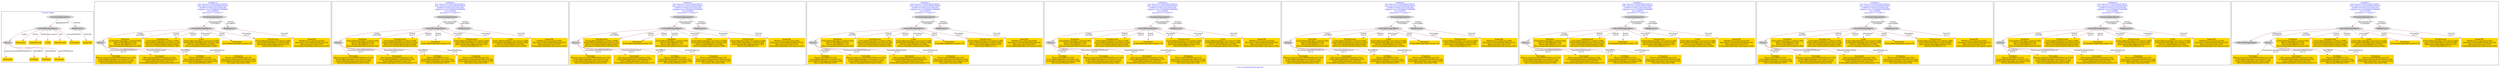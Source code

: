 digraph n0 {
fontcolor="blue"
remincross="true"
label="s13-s-art-institute-of-chicago.xml"
subgraph cluster_0 {
label="1-correct model"
n2[style="filled",color="white",fillcolor="lightgray",label="CulturalHeritageObject1"];
n3[style="filled",color="white",fillcolor="lightgray",label="Person1"];
n4[shape="plaintext",style="filled",fillcolor="gold",label="Dimensions"];
n5[shape="plaintext",style="filled",fillcolor="gold",label="Typeofartwork"];
n6[shape="plaintext",style="filled",fillcolor="gold",label="Credit"];
n7[shape="plaintext",style="filled",fillcolor="gold",label="Titleofartwork"];
n8[shape="plaintext",style="filled",fillcolor="gold",label="Accessionid"];
n9[shape="plaintext",style="filled",fillcolor="gold",label="Nationality"];
n10[shape="plaintext",style="filled",fillcolor="gold",label="birthDate"];
n11[shape="plaintext",style="filled",fillcolor="gold",label="deathDate"];
n12[shape="plaintext",style="filled",fillcolor="gold",label="Artistname"];
n13[style="filled",color="white",fillcolor="lightgray",label="EuropeanaAggregation1"];
n14[style="filled",color="white",fillcolor="lightgray",label="WebResource1"];
n15[shape="plaintext",style="filled",fillcolor="gold",label="ImageURL"];
}
subgraph cluster_1 {
label="candidate 0\nlink coherence:0.9230769230769231\nnode coherence:0.9230769230769231\nconfidence:0.6021165147933194\nmapping score:0.6250644792900809\ncost:12.98044\n-precision:0.77-recall:0.77"
n17[style="filled",color="white",fillcolor="lightgray",label="CulturalHeritageObject1"];
n18[style="filled",color="white",fillcolor="lightgray",label="Person1"];
n19[style="filled",color="white",fillcolor="lightgray",label="EuropeanaAggregation1"];
n20[style="filled",color="white",fillcolor="lightgray",label="WebResource1"];
n21[shape="plaintext",style="filled",fillcolor="gold",label="deathDate\n[CulturalHeritageObject,created,0.505]\n[Person,dateOfDeath,0.314]\n[Person,dateOfBirth,0.119]\n[Person,biographicalInformation,0.062]"];
n22[shape="plaintext",style="filled",fillcolor="gold",label="ImageURL\n[WebResource,classLink,0.954]\n[Document,columnSubClassOfLink,0.03]\n[Document,classLink,0.015]\n[CulturalHeritageObject,description,0.001]"];
n23[shape="plaintext",style="filled",fillcolor="gold",label="Typeofartwork\n[CulturalHeritageObject,medium,0.838]\n[CulturalHeritageObject,description,0.152]\n[Person,biographicalInformation,0.008]\n[Document,columnSubClassOfLink,0.001]"];
n24[shape="plaintext",style="filled",fillcolor="gold",label="Nationality\n[Person,countryAssociatedWithThePerson,0.725]\n[CulturalHeritageObject,provenance,0.114]\n[CulturalHeritageObject,description,0.097]\n[Person,biographicalInformation,0.063]"];
n25[shape="plaintext",style="filled",fillcolor="gold",label="Credit\n[CulturalHeritageObject,provenance,0.438]\n[CulturalHeritageObject,description,0.383]\n[Person,nameOfThePerson,0.092]\n[Person,biographicalInformation,0.088]"];
n26[shape="plaintext",style="filled",fillcolor="gold",label="Accessionid\n[Person,biographicalInformation,0.324]\n[CulturalHeritageObject,rightsHolder,0.25]\n[CulturalHeritageObject,title,0.25]\n[CulturalHeritageObject,accessionNumber,0.177]"];
n27[shape="plaintext",style="filled",fillcolor="gold",label="birthDate\n[Person,dateOfBirth,0.532]\n[CulturalHeritageObject,created,0.331]\n[CulturalHeritageObject,description,0.08]\n[Person,dateOfDeath,0.057]"];
n28[shape="plaintext",style="filled",fillcolor="gold",label="Artistname\n[Person,nameOfThePerson,0.34]\n[Document,columnSubClassOfLink,0.239]\n[CulturalHeritageObject,description,0.235]\n[Document,classLink,0.186]"];
n29[shape="plaintext",style="filled",fillcolor="gold",label="Dimensions\n[CulturalHeritageObject,extent,1.0]"];
n30[shape="plaintext",style="filled",fillcolor="gold",label="Titleofartwork\n[CulturalHeritageObject,description,0.364]\n[CulturalHeritageObject,created,0.299]\n[Person,biographicalInformation,0.227]\n[Person,dateOfBirth,0.11]"];
}
subgraph cluster_2 {
label="candidate 1\nlink coherence:0.9230769230769231\nnode coherence:0.9230769230769231\nconfidence:0.6021165147933194\nmapping score:0.6250644792900809\ncost:12.98044\n-precision:0.77-recall:0.77"
n32[style="filled",color="white",fillcolor="lightgray",label="CulturalHeritageObject1"];
n33[style="filled",color="white",fillcolor="lightgray",label="Person1"];
n34[style="filled",color="white",fillcolor="lightgray",label="EuropeanaAggregation1"];
n35[style="filled",color="white",fillcolor="lightgray",label="WebResource1"];
n36[shape="plaintext",style="filled",fillcolor="gold",label="deathDate\n[CulturalHeritageObject,created,0.505]\n[Person,dateOfDeath,0.314]\n[Person,dateOfBirth,0.119]\n[Person,biographicalInformation,0.062]"];
n37[shape="plaintext",style="filled",fillcolor="gold",label="ImageURL\n[WebResource,classLink,0.954]\n[Document,columnSubClassOfLink,0.03]\n[Document,classLink,0.015]\n[CulturalHeritageObject,description,0.001]"];
n38[shape="plaintext",style="filled",fillcolor="gold",label="Typeofartwork\n[CulturalHeritageObject,medium,0.838]\n[CulturalHeritageObject,description,0.152]\n[Person,biographicalInformation,0.008]\n[Document,columnSubClassOfLink,0.001]"];
n39[shape="plaintext",style="filled",fillcolor="gold",label="Nationality\n[Person,countryAssociatedWithThePerson,0.725]\n[CulturalHeritageObject,provenance,0.114]\n[CulturalHeritageObject,description,0.097]\n[Person,biographicalInformation,0.063]"];
n40[shape="plaintext",style="filled",fillcolor="gold",label="Accessionid\n[Person,biographicalInformation,0.324]\n[CulturalHeritageObject,rightsHolder,0.25]\n[CulturalHeritageObject,title,0.25]\n[CulturalHeritageObject,accessionNumber,0.177]"];
n41[shape="plaintext",style="filled",fillcolor="gold",label="birthDate\n[Person,dateOfBirth,0.532]\n[CulturalHeritageObject,created,0.331]\n[CulturalHeritageObject,description,0.08]\n[Person,dateOfDeath,0.057]"];
n42[shape="plaintext",style="filled",fillcolor="gold",label="Artistname\n[Person,nameOfThePerson,0.34]\n[Document,columnSubClassOfLink,0.239]\n[CulturalHeritageObject,description,0.235]\n[Document,classLink,0.186]"];
n43[shape="plaintext",style="filled",fillcolor="gold",label="Dimensions\n[CulturalHeritageObject,extent,1.0]"];
n44[shape="plaintext",style="filled",fillcolor="gold",label="Titleofartwork\n[CulturalHeritageObject,description,0.364]\n[CulturalHeritageObject,created,0.299]\n[Person,biographicalInformation,0.227]\n[Person,dateOfBirth,0.11]"];
n45[shape="plaintext",style="filled",fillcolor="gold",label="Credit\n[CulturalHeritageObject,provenance,0.438]\n[CulturalHeritageObject,description,0.383]\n[Person,nameOfThePerson,0.092]\n[Person,biographicalInformation,0.088]"];
}
subgraph cluster_3 {
label="candidate 2\nlink coherence:0.9230769230769231\nnode coherence:0.9230769230769231\nconfidence:0.6021165147933194\nmapping score:0.6250644792900809\ncost:12.98046\n-precision:0.77-recall:0.77"
n47[style="filled",color="white",fillcolor="lightgray",label="CulturalHeritageObject2"];
n48[style="filled",color="white",fillcolor="lightgray",label="Person1"];
n49[style="filled",color="white",fillcolor="lightgray",label="EuropeanaAggregation1"];
n50[style="filled",color="white",fillcolor="lightgray",label="WebResource1"];
n51[shape="plaintext",style="filled",fillcolor="gold",label="Typeofartwork\n[CulturalHeritageObject,medium,0.838]\n[CulturalHeritageObject,description,0.152]\n[Person,biographicalInformation,0.008]\n[Document,columnSubClassOfLink,0.001]"];
n52[shape="plaintext",style="filled",fillcolor="gold",label="Dimensions\n[CulturalHeritageObject,extent,1.0]"];
n53[shape="plaintext",style="filled",fillcolor="gold",label="ImageURL\n[WebResource,classLink,0.954]\n[Document,columnSubClassOfLink,0.03]\n[Document,classLink,0.015]\n[CulturalHeritageObject,description,0.001]"];
n54[shape="plaintext",style="filled",fillcolor="gold",label="deathDate\n[CulturalHeritageObject,created,0.505]\n[Person,dateOfDeath,0.314]\n[Person,dateOfBirth,0.119]\n[Person,biographicalInformation,0.062]"];
n55[shape="plaintext",style="filled",fillcolor="gold",label="Nationality\n[Person,countryAssociatedWithThePerson,0.725]\n[CulturalHeritageObject,provenance,0.114]\n[CulturalHeritageObject,description,0.097]\n[Person,biographicalInformation,0.063]"];
n56[shape="plaintext",style="filled",fillcolor="gold",label="Accessionid\n[Person,biographicalInformation,0.324]\n[CulturalHeritageObject,rightsHolder,0.25]\n[CulturalHeritageObject,title,0.25]\n[CulturalHeritageObject,accessionNumber,0.177]"];
n57[shape="plaintext",style="filled",fillcolor="gold",label="birthDate\n[Person,dateOfBirth,0.532]\n[CulturalHeritageObject,created,0.331]\n[CulturalHeritageObject,description,0.08]\n[Person,dateOfDeath,0.057]"];
n58[shape="plaintext",style="filled",fillcolor="gold",label="Artistname\n[Person,nameOfThePerson,0.34]\n[Document,columnSubClassOfLink,0.239]\n[CulturalHeritageObject,description,0.235]\n[Document,classLink,0.186]"];
n59[shape="plaintext",style="filled",fillcolor="gold",label="Credit\n[CulturalHeritageObject,provenance,0.438]\n[CulturalHeritageObject,description,0.383]\n[Person,nameOfThePerson,0.092]\n[Person,biographicalInformation,0.088]"];
n60[shape="plaintext",style="filled",fillcolor="gold",label="Titleofartwork\n[CulturalHeritageObject,description,0.364]\n[CulturalHeritageObject,created,0.299]\n[Person,biographicalInformation,0.227]\n[Person,dateOfBirth,0.11]"];
}
subgraph cluster_4 {
label="candidate 3\nlink coherence:0.9230769230769231\nnode coherence:0.9230769230769231\nconfidence:0.6021165147933194\nmapping score:0.6250644792900809\ncost:12.98054\n-precision:0.77-recall:0.77"
n62[style="filled",color="white",fillcolor="lightgray",label="CulturalHeritageObject1"];
n63[style="filled",color="white",fillcolor="lightgray",label="Person2"];
n64[style="filled",color="white",fillcolor="lightgray",label="EuropeanaAggregation1"];
n65[style="filled",color="white",fillcolor="lightgray",label="WebResource1"];
n66[shape="plaintext",style="filled",fillcolor="gold",label="deathDate\n[CulturalHeritageObject,created,0.505]\n[Person,dateOfDeath,0.314]\n[Person,dateOfBirth,0.119]\n[Person,biographicalInformation,0.062]"];
n67[shape="plaintext",style="filled",fillcolor="gold",label="birthDate\n[Person,dateOfBirth,0.532]\n[CulturalHeritageObject,created,0.331]\n[CulturalHeritageObject,description,0.08]\n[Person,dateOfDeath,0.057]"];
n68[shape="plaintext",style="filled",fillcolor="gold",label="ImageURL\n[WebResource,classLink,0.954]\n[Document,columnSubClassOfLink,0.03]\n[Document,classLink,0.015]\n[CulturalHeritageObject,description,0.001]"];
n69[shape="plaintext",style="filled",fillcolor="gold",label="Typeofartwork\n[CulturalHeritageObject,medium,0.838]\n[CulturalHeritageObject,description,0.152]\n[Person,biographicalInformation,0.008]\n[Document,columnSubClassOfLink,0.001]"];
n70[shape="plaintext",style="filled",fillcolor="gold",label="Nationality\n[Person,countryAssociatedWithThePerson,0.725]\n[CulturalHeritageObject,provenance,0.114]\n[CulturalHeritageObject,description,0.097]\n[Person,biographicalInformation,0.063]"];
n71[shape="plaintext",style="filled",fillcolor="gold",label="Credit\n[CulturalHeritageObject,provenance,0.438]\n[CulturalHeritageObject,description,0.383]\n[Person,nameOfThePerson,0.092]\n[Person,biographicalInformation,0.088]"];
n72[shape="plaintext",style="filled",fillcolor="gold",label="Accessionid\n[Person,biographicalInformation,0.324]\n[CulturalHeritageObject,rightsHolder,0.25]\n[CulturalHeritageObject,title,0.25]\n[CulturalHeritageObject,accessionNumber,0.177]"];
n73[shape="plaintext",style="filled",fillcolor="gold",label="Artistname\n[Person,nameOfThePerson,0.34]\n[Document,columnSubClassOfLink,0.239]\n[CulturalHeritageObject,description,0.235]\n[Document,classLink,0.186]"];
n74[shape="plaintext",style="filled",fillcolor="gold",label="Dimensions\n[CulturalHeritageObject,extent,1.0]"];
n75[shape="plaintext",style="filled",fillcolor="gold",label="Titleofartwork\n[CulturalHeritageObject,description,0.364]\n[CulturalHeritageObject,created,0.299]\n[Person,biographicalInformation,0.227]\n[Person,dateOfBirth,0.11]"];
}
subgraph cluster_5 {
label="candidate 4\nlink coherence:0.9230769230769231\nnode coherence:0.9230769230769231\nconfidence:0.6021165147933194\nmapping score:0.6250644792900809\ncost:12.98054\n-precision:0.77-recall:0.77"
n77[style="filled",color="white",fillcolor="lightgray",label="CulturalHeritageObject1"];
n78[style="filled",color="white",fillcolor="lightgray",label="Person2"];
n79[style="filled",color="white",fillcolor="lightgray",label="EuropeanaAggregation1"];
n80[style="filled",color="white",fillcolor="lightgray",label="WebResource1"];
n81[shape="plaintext",style="filled",fillcolor="gold",label="deathDate\n[CulturalHeritageObject,created,0.505]\n[Person,dateOfDeath,0.314]\n[Person,dateOfBirth,0.119]\n[Person,biographicalInformation,0.062]"];
n82[shape="plaintext",style="filled",fillcolor="gold",label="birthDate\n[Person,dateOfBirth,0.532]\n[CulturalHeritageObject,created,0.331]\n[CulturalHeritageObject,description,0.08]\n[Person,dateOfDeath,0.057]"];
n83[shape="plaintext",style="filled",fillcolor="gold",label="ImageURL\n[WebResource,classLink,0.954]\n[Document,columnSubClassOfLink,0.03]\n[Document,classLink,0.015]\n[CulturalHeritageObject,description,0.001]"];
n84[shape="plaintext",style="filled",fillcolor="gold",label="Typeofartwork\n[CulturalHeritageObject,medium,0.838]\n[CulturalHeritageObject,description,0.152]\n[Person,biographicalInformation,0.008]\n[Document,columnSubClassOfLink,0.001]"];
n85[shape="plaintext",style="filled",fillcolor="gold",label="Nationality\n[Person,countryAssociatedWithThePerson,0.725]\n[CulturalHeritageObject,provenance,0.114]\n[CulturalHeritageObject,description,0.097]\n[Person,biographicalInformation,0.063]"];
n86[shape="plaintext",style="filled",fillcolor="gold",label="Accessionid\n[Person,biographicalInformation,0.324]\n[CulturalHeritageObject,rightsHolder,0.25]\n[CulturalHeritageObject,title,0.25]\n[CulturalHeritageObject,accessionNumber,0.177]"];
n87[shape="plaintext",style="filled",fillcolor="gold",label="Artistname\n[Person,nameOfThePerson,0.34]\n[Document,columnSubClassOfLink,0.239]\n[CulturalHeritageObject,description,0.235]\n[Document,classLink,0.186]"];
n88[shape="plaintext",style="filled",fillcolor="gold",label="Dimensions\n[CulturalHeritageObject,extent,1.0]"];
n89[shape="plaintext",style="filled",fillcolor="gold",label="Titleofartwork\n[CulturalHeritageObject,description,0.364]\n[CulturalHeritageObject,created,0.299]\n[Person,biographicalInformation,0.227]\n[Person,dateOfBirth,0.11]"];
n90[shape="plaintext",style="filled",fillcolor="gold",label="Credit\n[CulturalHeritageObject,provenance,0.438]\n[CulturalHeritageObject,description,0.383]\n[Person,nameOfThePerson,0.092]\n[Person,biographicalInformation,0.088]"];
}
subgraph cluster_6 {
label="candidate 5\nlink coherence:0.9230769230769231\nnode coherence:0.9230769230769231\nconfidence:0.6021165147933194\nmapping score:0.6250644792900809\ncost:12.98076\n-precision:0.77-recall:0.77"
n92[style="filled",color="white",fillcolor="lightgray",label="CulturalHeritageObject1"];
n93[style="filled",color="white",fillcolor="lightgray",label="Person1"];
n94[style="filled",color="white",fillcolor="lightgray",label="EuropeanaAggregation1"];
n95[style="filled",color="white",fillcolor="lightgray",label="WebResource2"];
n96[shape="plaintext",style="filled",fillcolor="gold",label="deathDate\n[CulturalHeritageObject,created,0.505]\n[Person,dateOfDeath,0.314]\n[Person,dateOfBirth,0.119]\n[Person,biographicalInformation,0.062]"];
n97[shape="plaintext",style="filled",fillcolor="gold",label="Typeofartwork\n[CulturalHeritageObject,medium,0.838]\n[CulturalHeritageObject,description,0.152]\n[Person,biographicalInformation,0.008]\n[Document,columnSubClassOfLink,0.001]"];
n98[shape="plaintext",style="filled",fillcolor="gold",label="Nationality\n[Person,countryAssociatedWithThePerson,0.725]\n[CulturalHeritageObject,provenance,0.114]\n[CulturalHeritageObject,description,0.097]\n[Person,biographicalInformation,0.063]"];
n99[shape="plaintext",style="filled",fillcolor="gold",label="Credit\n[CulturalHeritageObject,provenance,0.438]\n[CulturalHeritageObject,description,0.383]\n[Person,nameOfThePerson,0.092]\n[Person,biographicalInformation,0.088]"];
n100[shape="plaintext",style="filled",fillcolor="gold",label="Accessionid\n[Person,biographicalInformation,0.324]\n[CulturalHeritageObject,rightsHolder,0.25]\n[CulturalHeritageObject,title,0.25]\n[CulturalHeritageObject,accessionNumber,0.177]"];
n101[shape="plaintext",style="filled",fillcolor="gold",label="birthDate\n[Person,dateOfBirth,0.532]\n[CulturalHeritageObject,created,0.331]\n[CulturalHeritageObject,description,0.08]\n[Person,dateOfDeath,0.057]"];
n102[shape="plaintext",style="filled",fillcolor="gold",label="Artistname\n[Person,nameOfThePerson,0.34]\n[Document,columnSubClassOfLink,0.239]\n[CulturalHeritageObject,description,0.235]\n[Document,classLink,0.186]"];
n103[shape="plaintext",style="filled",fillcolor="gold",label="Dimensions\n[CulturalHeritageObject,extent,1.0]"];
n104[shape="plaintext",style="filled",fillcolor="gold",label="ImageURL\n[WebResource,classLink,0.954]\n[Document,columnSubClassOfLink,0.03]\n[Document,classLink,0.015]\n[CulturalHeritageObject,description,0.001]"];
n105[shape="plaintext",style="filled",fillcolor="gold",label="Titleofartwork\n[CulturalHeritageObject,description,0.364]\n[CulturalHeritageObject,created,0.299]\n[Person,biographicalInformation,0.227]\n[Person,dateOfBirth,0.11]"];
}
subgraph cluster_7 {
label="candidate 6\nlink coherence:0.9230769230769231\nnode coherence:0.9230769230769231\nconfidence:0.6021165147933194\nmapping score:0.6250644792900809\ncost:12.98076\n-precision:0.77-recall:0.77"
n107[style="filled",color="white",fillcolor="lightgray",label="CulturalHeritageObject1"];
n108[style="filled",color="white",fillcolor="lightgray",label="Person1"];
n109[style="filled",color="white",fillcolor="lightgray",label="EuropeanaAggregation1"];
n110[style="filled",color="white",fillcolor="lightgray",label="WebResource2"];
n111[shape="plaintext",style="filled",fillcolor="gold",label="deathDate\n[CulturalHeritageObject,created,0.505]\n[Person,dateOfDeath,0.314]\n[Person,dateOfBirth,0.119]\n[Person,biographicalInformation,0.062]"];
n112[shape="plaintext",style="filled",fillcolor="gold",label="Typeofartwork\n[CulturalHeritageObject,medium,0.838]\n[CulturalHeritageObject,description,0.152]\n[Person,biographicalInformation,0.008]\n[Document,columnSubClassOfLink,0.001]"];
n113[shape="plaintext",style="filled",fillcolor="gold",label="Nationality\n[Person,countryAssociatedWithThePerson,0.725]\n[CulturalHeritageObject,provenance,0.114]\n[CulturalHeritageObject,description,0.097]\n[Person,biographicalInformation,0.063]"];
n114[shape="plaintext",style="filled",fillcolor="gold",label="Accessionid\n[Person,biographicalInformation,0.324]\n[CulturalHeritageObject,rightsHolder,0.25]\n[CulturalHeritageObject,title,0.25]\n[CulturalHeritageObject,accessionNumber,0.177]"];
n115[shape="plaintext",style="filled",fillcolor="gold",label="birthDate\n[Person,dateOfBirth,0.532]\n[CulturalHeritageObject,created,0.331]\n[CulturalHeritageObject,description,0.08]\n[Person,dateOfDeath,0.057]"];
n116[shape="plaintext",style="filled",fillcolor="gold",label="Artistname\n[Person,nameOfThePerson,0.34]\n[Document,columnSubClassOfLink,0.239]\n[CulturalHeritageObject,description,0.235]\n[Document,classLink,0.186]"];
n117[shape="plaintext",style="filled",fillcolor="gold",label="Dimensions\n[CulturalHeritageObject,extent,1.0]"];
n118[shape="plaintext",style="filled",fillcolor="gold",label="ImageURL\n[WebResource,classLink,0.954]\n[Document,columnSubClassOfLink,0.03]\n[Document,classLink,0.015]\n[CulturalHeritageObject,description,0.001]"];
n119[shape="plaintext",style="filled",fillcolor="gold",label="Titleofartwork\n[CulturalHeritageObject,description,0.364]\n[CulturalHeritageObject,created,0.299]\n[Person,biographicalInformation,0.227]\n[Person,dateOfBirth,0.11]"];
n120[shape="plaintext",style="filled",fillcolor="gold",label="Credit\n[CulturalHeritageObject,provenance,0.438]\n[CulturalHeritageObject,description,0.383]\n[Person,nameOfThePerson,0.092]\n[Person,biographicalInformation,0.088]"];
}
subgraph cluster_8 {
label="candidate 7\nlink coherence:0.9230769230769231\nnode coherence:0.9230769230769231\nconfidence:0.6021165147933194\nmapping score:0.6250644792900809\ncost:12.98086\n-precision:0.77-recall:0.77"
n122[style="filled",color="white",fillcolor="lightgray",label="CulturalHeritageObject1"];
n123[style="filled",color="white",fillcolor="lightgray",label="Person2"];
n124[style="filled",color="white",fillcolor="lightgray",label="EuropeanaAggregation1"];
n125[style="filled",color="white",fillcolor="lightgray",label="WebResource2"];
n126[shape="plaintext",style="filled",fillcolor="gold",label="deathDate\n[CulturalHeritageObject,created,0.505]\n[Person,dateOfDeath,0.314]\n[Person,dateOfBirth,0.119]\n[Person,biographicalInformation,0.062]"];
n127[shape="plaintext",style="filled",fillcolor="gold",label="birthDate\n[Person,dateOfBirth,0.532]\n[CulturalHeritageObject,created,0.331]\n[CulturalHeritageObject,description,0.08]\n[Person,dateOfDeath,0.057]"];
n128[shape="plaintext",style="filled",fillcolor="gold",label="Typeofartwork\n[CulturalHeritageObject,medium,0.838]\n[CulturalHeritageObject,description,0.152]\n[Person,biographicalInformation,0.008]\n[Document,columnSubClassOfLink,0.001]"];
n129[shape="plaintext",style="filled",fillcolor="gold",label="Nationality\n[Person,countryAssociatedWithThePerson,0.725]\n[CulturalHeritageObject,provenance,0.114]\n[CulturalHeritageObject,description,0.097]\n[Person,biographicalInformation,0.063]"];
n130[shape="plaintext",style="filled",fillcolor="gold",label="Credit\n[CulturalHeritageObject,provenance,0.438]\n[CulturalHeritageObject,description,0.383]\n[Person,nameOfThePerson,0.092]\n[Person,biographicalInformation,0.088]"];
n131[shape="plaintext",style="filled",fillcolor="gold",label="Accessionid\n[Person,biographicalInformation,0.324]\n[CulturalHeritageObject,rightsHolder,0.25]\n[CulturalHeritageObject,title,0.25]\n[CulturalHeritageObject,accessionNumber,0.177]"];
n132[shape="plaintext",style="filled",fillcolor="gold",label="Artistname\n[Person,nameOfThePerson,0.34]\n[Document,columnSubClassOfLink,0.239]\n[CulturalHeritageObject,description,0.235]\n[Document,classLink,0.186]"];
n133[shape="plaintext",style="filled",fillcolor="gold",label="Dimensions\n[CulturalHeritageObject,extent,1.0]"];
n134[shape="plaintext",style="filled",fillcolor="gold",label="ImageURL\n[WebResource,classLink,0.954]\n[Document,columnSubClassOfLink,0.03]\n[Document,classLink,0.015]\n[CulturalHeritageObject,description,0.001]"];
n135[shape="plaintext",style="filled",fillcolor="gold",label="Titleofartwork\n[CulturalHeritageObject,description,0.364]\n[CulturalHeritageObject,created,0.299]\n[Person,biographicalInformation,0.227]\n[Person,dateOfBirth,0.11]"];
}
subgraph cluster_9 {
label="candidate 8\nlink coherence:0.9230769230769231\nnode coherence:0.9230769230769231\nconfidence:0.6021165147933194\nmapping score:0.6250644792900809\ncost:12.98086\n-precision:0.77-recall:0.77"
n137[style="filled",color="white",fillcolor="lightgray",label="CulturalHeritageObject1"];
n138[style="filled",color="white",fillcolor="lightgray",label="Person2"];
n139[style="filled",color="white",fillcolor="lightgray",label="EuropeanaAggregation1"];
n140[style="filled",color="white",fillcolor="lightgray",label="WebResource2"];
n141[shape="plaintext",style="filled",fillcolor="gold",label="deathDate\n[CulturalHeritageObject,created,0.505]\n[Person,dateOfDeath,0.314]\n[Person,dateOfBirth,0.119]\n[Person,biographicalInformation,0.062]"];
n142[shape="plaintext",style="filled",fillcolor="gold",label="birthDate\n[Person,dateOfBirth,0.532]\n[CulturalHeritageObject,created,0.331]\n[CulturalHeritageObject,description,0.08]\n[Person,dateOfDeath,0.057]"];
n143[shape="plaintext",style="filled",fillcolor="gold",label="Typeofartwork\n[CulturalHeritageObject,medium,0.838]\n[CulturalHeritageObject,description,0.152]\n[Person,biographicalInformation,0.008]\n[Document,columnSubClassOfLink,0.001]"];
n144[shape="plaintext",style="filled",fillcolor="gold",label="Nationality\n[Person,countryAssociatedWithThePerson,0.725]\n[CulturalHeritageObject,provenance,0.114]\n[CulturalHeritageObject,description,0.097]\n[Person,biographicalInformation,0.063]"];
n145[shape="plaintext",style="filled",fillcolor="gold",label="Accessionid\n[Person,biographicalInformation,0.324]\n[CulturalHeritageObject,rightsHolder,0.25]\n[CulturalHeritageObject,title,0.25]\n[CulturalHeritageObject,accessionNumber,0.177]"];
n146[shape="plaintext",style="filled",fillcolor="gold",label="Artistname\n[Person,nameOfThePerson,0.34]\n[Document,columnSubClassOfLink,0.239]\n[CulturalHeritageObject,description,0.235]\n[Document,classLink,0.186]"];
n147[shape="plaintext",style="filled",fillcolor="gold",label="Dimensions\n[CulturalHeritageObject,extent,1.0]"];
n148[shape="plaintext",style="filled",fillcolor="gold",label="ImageURL\n[WebResource,classLink,0.954]\n[Document,columnSubClassOfLink,0.03]\n[Document,classLink,0.015]\n[CulturalHeritageObject,description,0.001]"];
n149[shape="plaintext",style="filled",fillcolor="gold",label="Titleofartwork\n[CulturalHeritageObject,description,0.364]\n[CulturalHeritageObject,created,0.299]\n[Person,biographicalInformation,0.227]\n[Person,dateOfBirth,0.11]"];
n150[shape="plaintext",style="filled",fillcolor="gold",label="Credit\n[CulturalHeritageObject,provenance,0.438]\n[CulturalHeritageObject,description,0.383]\n[Person,nameOfThePerson,0.092]\n[Person,biographicalInformation,0.088]"];
}
subgraph cluster_10 {
label="candidate 9\nlink coherence:0.8571428571428571\nnode coherence:0.9230769230769231\nconfidence:0.6021165147933194\nmapping score:0.6250644792900809\ncost:13.97621\n-precision:0.71-recall:0.77"
n152[style="filled",color="white",fillcolor="lightgray",label="CulturalHeritageObject1"];
n153[style="filled",color="white",fillcolor="lightgray",label="CulturalHeritageObject2"];
n154[style="filled",color="white",fillcolor="lightgray",label="Person1"];
n155[style="filled",color="white",fillcolor="lightgray",label="EuropeanaAggregation1"];
n156[style="filled",color="white",fillcolor="lightgray",label="WebResource1"];
n157[shape="plaintext",style="filled",fillcolor="gold",label="deathDate\n[CulturalHeritageObject,created,0.505]\n[Person,dateOfDeath,0.314]\n[Person,dateOfBirth,0.119]\n[Person,biographicalInformation,0.062]"];
n158[shape="plaintext",style="filled",fillcolor="gold",label="ImageURL\n[WebResource,classLink,0.954]\n[Document,columnSubClassOfLink,0.03]\n[Document,classLink,0.015]\n[CulturalHeritageObject,description,0.001]"];
n159[shape="plaintext",style="filled",fillcolor="gold",label="Typeofartwork\n[CulturalHeritageObject,medium,0.838]\n[CulturalHeritageObject,description,0.152]\n[Person,biographicalInformation,0.008]\n[Document,columnSubClassOfLink,0.001]"];
n160[shape="plaintext",style="filled",fillcolor="gold",label="Nationality\n[Person,countryAssociatedWithThePerson,0.725]\n[CulturalHeritageObject,provenance,0.114]\n[CulturalHeritageObject,description,0.097]\n[Person,biographicalInformation,0.063]"];
n161[shape="plaintext",style="filled",fillcolor="gold",label="Credit\n[CulturalHeritageObject,provenance,0.438]\n[CulturalHeritageObject,description,0.383]\n[Person,nameOfThePerson,0.092]\n[Person,biographicalInformation,0.088]"];
n162[shape="plaintext",style="filled",fillcolor="gold",label="Accessionid\n[Person,biographicalInformation,0.324]\n[CulturalHeritageObject,rightsHolder,0.25]\n[CulturalHeritageObject,title,0.25]\n[CulturalHeritageObject,accessionNumber,0.177]"];
n163[shape="plaintext",style="filled",fillcolor="gold",label="birthDate\n[Person,dateOfBirth,0.532]\n[CulturalHeritageObject,created,0.331]\n[CulturalHeritageObject,description,0.08]\n[Person,dateOfDeath,0.057]"];
n164[shape="plaintext",style="filled",fillcolor="gold",label="Artistname\n[Person,nameOfThePerson,0.34]\n[Document,columnSubClassOfLink,0.239]\n[CulturalHeritageObject,description,0.235]\n[Document,classLink,0.186]"];
n165[shape="plaintext",style="filled",fillcolor="gold",label="Dimensions\n[CulturalHeritageObject,extent,1.0]"];
n166[shape="plaintext",style="filled",fillcolor="gold",label="Titleofartwork\n[CulturalHeritageObject,description,0.364]\n[CulturalHeritageObject,created,0.299]\n[Person,biographicalInformation,0.227]\n[Person,dateOfBirth,0.11]"];
}
n2 -> n3[color="brown",fontcolor="black",label="creator"]
n2 -> n4[color="brown",fontcolor="black",label="extent"]
n2 -> n5[color="brown",fontcolor="black",label="medium"]
n2 -> n6[color="brown",fontcolor="black",label="provenance"]
n2 -> n7[color="brown",fontcolor="black",label="title"]
n2 -> n8[color="brown",fontcolor="black",label="accessionNumber"]
n3 -> n9[color="brown",fontcolor="black",label="countryAssociatedWithThePerson"]
n3 -> n10[color="brown",fontcolor="black",label="dateOfBirth"]
n3 -> n11[color="brown",fontcolor="black",label="dateOfDeath"]
n3 -> n12[color="brown",fontcolor="black",label="nameOfThePerson"]
n13 -> n2[color="brown",fontcolor="black",label="aggregatedCHO"]
n13 -> n14[color="brown",fontcolor="black",label="hasView"]
n14 -> n15[color="brown",fontcolor="black",label="classLink"]
n17 -> n18[color="brown",fontcolor="black",label="creator\nw=0.9929"]
n19 -> n17[color="brown",fontcolor="black",label="aggregatedCHO\nw=0.99397"]
n19 -> n20[color="brown",fontcolor="black",label="hasView\nw=0.99357"]
n17 -> n21[color="brown",fontcolor="black",label="created\nw=1.0"]
n20 -> n22[color="brown",fontcolor="black",label="classLink\nw=1.0"]
n17 -> n23[color="brown",fontcolor="black",label="medium\nw=1.0"]
n18 -> n24[color="brown",fontcolor="black",label="countryAssociatedWithThePerson\nw=1.0"]
n17 -> n25[color="brown",fontcolor="black",label="provenance\nw=1.0"]
n18 -> n26[color="brown",fontcolor="black",label="biographicalInformation\nw=1.0"]
n18 -> n27[color="brown",fontcolor="black",label="dateOfBirth\nw=1.0"]
n18 -> n28[color="brown",fontcolor="black",label="nameOfThePerson\nw=1.0"]
n17 -> n29[color="brown",fontcolor="black",label="extent\nw=1.0"]
n17 -> n30[color="brown",fontcolor="black",label="description\nw=1.0"]
n32 -> n33[color="brown",fontcolor="black",label="creator\nw=0.9929"]
n34 -> n32[color="brown",fontcolor="black",label="aggregatedCHO\nw=0.99397"]
n34 -> n35[color="brown",fontcolor="black",label="hasView\nw=0.99357"]
n32 -> n36[color="brown",fontcolor="black",label="created\nw=1.0"]
n35 -> n37[color="brown",fontcolor="black",label="classLink\nw=1.0"]
n32 -> n38[color="brown",fontcolor="black",label="medium\nw=1.0"]
n33 -> n39[color="brown",fontcolor="black",label="countryAssociatedWithThePerson\nw=1.0"]
n33 -> n40[color="brown",fontcolor="black",label="biographicalInformation\nw=1.0"]
n33 -> n41[color="brown",fontcolor="black",label="dateOfBirth\nw=1.0"]
n33 -> n42[color="brown",fontcolor="black",label="nameOfThePerson\nw=1.0"]
n32 -> n43[color="brown",fontcolor="black",label="extent\nw=1.0"]
n32 -> n44[color="brown",fontcolor="black",label="description\nw=1.0"]
n32 -> n45[color="brown",fontcolor="black",label="provenance\nw=1.0"]
n47 -> n48[color="brown",fontcolor="black",label="creator\nw=0.99292"]
n49 -> n47[color="brown",fontcolor="black",label="aggregatedCHO\nw=0.99397"]
n49 -> n50[color="brown",fontcolor="black",label="hasView\nw=0.99357"]
n47 -> n51[color="brown",fontcolor="black",label="medium\nw=1.0"]
n47 -> n52[color="brown",fontcolor="black",label="extent\nw=1.0"]
n50 -> n53[color="brown",fontcolor="black",label="classLink\nw=1.0"]
n47 -> n54[color="brown",fontcolor="black",label="created\nw=1.0"]
n48 -> n55[color="brown",fontcolor="black",label="countryAssociatedWithThePerson\nw=1.0"]
n48 -> n56[color="brown",fontcolor="black",label="biographicalInformation\nw=1.0"]
n48 -> n57[color="brown",fontcolor="black",label="dateOfBirth\nw=1.0"]
n48 -> n58[color="brown",fontcolor="black",label="nameOfThePerson\nw=1.0"]
n47 -> n59[color="brown",fontcolor="black",label="provenance\nw=1.0"]
n47 -> n60[color="brown",fontcolor="black",label="description\nw=1.0"]
n62 -> n63[color="brown",fontcolor="black",label="creator\nw=0.993"]
n64 -> n62[color="brown",fontcolor="black",label="aggregatedCHO\nw=0.99397"]
n64 -> n65[color="brown",fontcolor="black",label="hasView\nw=0.99357"]
n62 -> n66[color="brown",fontcolor="black",label="created\nw=1.0"]
n63 -> n67[color="brown",fontcolor="black",label="dateOfBirth\nw=1.0"]
n65 -> n68[color="brown",fontcolor="black",label="classLink\nw=1.0"]
n62 -> n69[color="brown",fontcolor="black",label="medium\nw=1.0"]
n63 -> n70[color="brown",fontcolor="black",label="countryAssociatedWithThePerson\nw=1.0"]
n62 -> n71[color="brown",fontcolor="black",label="provenance\nw=1.0"]
n63 -> n72[color="brown",fontcolor="black",label="biographicalInformation\nw=1.0"]
n63 -> n73[color="brown",fontcolor="black",label="nameOfThePerson\nw=1.0"]
n62 -> n74[color="brown",fontcolor="black",label="extent\nw=1.0"]
n62 -> n75[color="brown",fontcolor="black",label="description\nw=1.0"]
n77 -> n78[color="brown",fontcolor="black",label="creator\nw=0.993"]
n79 -> n77[color="brown",fontcolor="black",label="aggregatedCHO\nw=0.99397"]
n79 -> n80[color="brown",fontcolor="black",label="hasView\nw=0.99357"]
n77 -> n81[color="brown",fontcolor="black",label="created\nw=1.0"]
n78 -> n82[color="brown",fontcolor="black",label="dateOfBirth\nw=1.0"]
n80 -> n83[color="brown",fontcolor="black",label="classLink\nw=1.0"]
n77 -> n84[color="brown",fontcolor="black",label="medium\nw=1.0"]
n78 -> n85[color="brown",fontcolor="black",label="countryAssociatedWithThePerson\nw=1.0"]
n78 -> n86[color="brown",fontcolor="black",label="biographicalInformation\nw=1.0"]
n78 -> n87[color="brown",fontcolor="black",label="nameOfThePerson\nw=1.0"]
n77 -> n88[color="brown",fontcolor="black",label="extent\nw=1.0"]
n77 -> n89[color="brown",fontcolor="black",label="description\nw=1.0"]
n77 -> n90[color="brown",fontcolor="black",label="provenance\nw=1.0"]
n92 -> n93[color="brown",fontcolor="black",label="creator\nw=0.9929"]
n94 -> n92[color="brown",fontcolor="black",label="aggregatedCHO\nw=0.99397"]
n94 -> n95[color="brown",fontcolor="black",label="hasView\nw=0.99389"]
n92 -> n96[color="brown",fontcolor="black",label="created\nw=1.0"]
n92 -> n97[color="brown",fontcolor="black",label="medium\nw=1.0"]
n93 -> n98[color="brown",fontcolor="black",label="countryAssociatedWithThePerson\nw=1.0"]
n92 -> n99[color="brown",fontcolor="black",label="provenance\nw=1.0"]
n93 -> n100[color="brown",fontcolor="black",label="biographicalInformation\nw=1.0"]
n93 -> n101[color="brown",fontcolor="black",label="dateOfBirth\nw=1.0"]
n93 -> n102[color="brown",fontcolor="black",label="nameOfThePerson\nw=1.0"]
n92 -> n103[color="brown",fontcolor="black",label="extent\nw=1.0"]
n95 -> n104[color="brown",fontcolor="black",label="classLink\nw=1.0"]
n92 -> n105[color="brown",fontcolor="black",label="description\nw=1.0"]
n107 -> n108[color="brown",fontcolor="black",label="creator\nw=0.9929"]
n109 -> n107[color="brown",fontcolor="black",label="aggregatedCHO\nw=0.99397"]
n109 -> n110[color="brown",fontcolor="black",label="hasView\nw=0.99389"]
n107 -> n111[color="brown",fontcolor="black",label="created\nw=1.0"]
n107 -> n112[color="brown",fontcolor="black",label="medium\nw=1.0"]
n108 -> n113[color="brown",fontcolor="black",label="countryAssociatedWithThePerson\nw=1.0"]
n108 -> n114[color="brown",fontcolor="black",label="biographicalInformation\nw=1.0"]
n108 -> n115[color="brown",fontcolor="black",label="dateOfBirth\nw=1.0"]
n108 -> n116[color="brown",fontcolor="black",label="nameOfThePerson\nw=1.0"]
n107 -> n117[color="brown",fontcolor="black",label="extent\nw=1.0"]
n110 -> n118[color="brown",fontcolor="black",label="classLink\nw=1.0"]
n107 -> n119[color="brown",fontcolor="black",label="description\nw=1.0"]
n107 -> n120[color="brown",fontcolor="black",label="provenance\nw=1.0"]
n122 -> n123[color="brown",fontcolor="black",label="creator\nw=0.993"]
n124 -> n122[color="brown",fontcolor="black",label="aggregatedCHO\nw=0.99397"]
n124 -> n125[color="brown",fontcolor="black",label="hasView\nw=0.99389"]
n122 -> n126[color="brown",fontcolor="black",label="created\nw=1.0"]
n123 -> n127[color="brown",fontcolor="black",label="dateOfBirth\nw=1.0"]
n122 -> n128[color="brown",fontcolor="black",label="medium\nw=1.0"]
n123 -> n129[color="brown",fontcolor="black",label="countryAssociatedWithThePerson\nw=1.0"]
n122 -> n130[color="brown",fontcolor="black",label="provenance\nw=1.0"]
n123 -> n131[color="brown",fontcolor="black",label="biographicalInformation\nw=1.0"]
n123 -> n132[color="brown",fontcolor="black",label="nameOfThePerson\nw=1.0"]
n122 -> n133[color="brown",fontcolor="black",label="extent\nw=1.0"]
n125 -> n134[color="brown",fontcolor="black",label="classLink\nw=1.0"]
n122 -> n135[color="brown",fontcolor="black",label="description\nw=1.0"]
n137 -> n138[color="brown",fontcolor="black",label="creator\nw=0.993"]
n139 -> n137[color="brown",fontcolor="black",label="aggregatedCHO\nw=0.99397"]
n139 -> n140[color="brown",fontcolor="black",label="hasView\nw=0.99389"]
n137 -> n141[color="brown",fontcolor="black",label="created\nw=1.0"]
n138 -> n142[color="brown",fontcolor="black",label="dateOfBirth\nw=1.0"]
n137 -> n143[color="brown",fontcolor="black",label="medium\nw=1.0"]
n138 -> n144[color="brown",fontcolor="black",label="countryAssociatedWithThePerson\nw=1.0"]
n138 -> n145[color="brown",fontcolor="black",label="biographicalInformation\nw=1.0"]
n138 -> n146[color="brown",fontcolor="black",label="nameOfThePerson\nw=1.0"]
n137 -> n147[color="brown",fontcolor="black",label="extent\nw=1.0"]
n140 -> n148[color="brown",fontcolor="black",label="classLink\nw=1.0"]
n137 -> n149[color="brown",fontcolor="black",label="description\nw=1.0"]
n137 -> n150[color="brown",fontcolor="black",label="provenance\nw=1.0"]
n152 -> n153[color="brown",fontcolor="black",label="isRelatedTo\nw=0.99577"]
n152 -> n154[color="brown",fontcolor="black",label="creator\nw=0.9929"]
n155 -> n152[color="brown",fontcolor="black",label="aggregatedCHO\nw=0.99397"]
n155 -> n156[color="brown",fontcolor="black",label="hasView\nw=0.99357"]
n152 -> n157[color="brown",fontcolor="black",label="created\nw=1.0"]
n156 -> n158[color="brown",fontcolor="black",label="classLink\nw=1.0"]
n152 -> n159[color="brown",fontcolor="black",label="medium\nw=1.0"]
n154 -> n160[color="brown",fontcolor="black",label="countryAssociatedWithThePerson\nw=1.0"]
n152 -> n161[color="brown",fontcolor="black",label="provenance\nw=1.0"]
n154 -> n162[color="brown",fontcolor="black",label="biographicalInformation\nw=1.0"]
n154 -> n163[color="brown",fontcolor="black",label="dateOfBirth\nw=1.0"]
n154 -> n164[color="brown",fontcolor="black",label="nameOfThePerson\nw=1.0"]
n152 -> n165[color="brown",fontcolor="black",label="extent\nw=1.0"]
n152 -> n166[color="brown",fontcolor="black",label="description\nw=1.0"]
}
